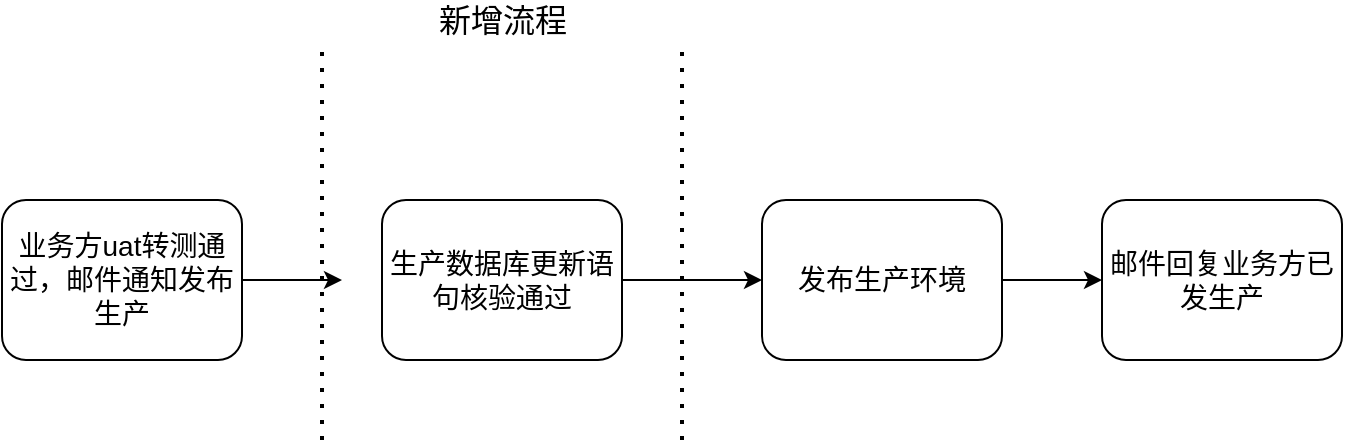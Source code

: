 <mxfile version="14.9.4" type="github">
  <diagram id="NyKh7jYhSJma8Dnq37jw" name="Page-1">
    <mxGraphModel dx="1298" dy="691" grid="1" gridSize="10" guides="1" tooltips="1" connect="1" arrows="1" fold="1" page="1" pageScale="1" pageWidth="827" pageHeight="1169" math="0" shadow="0">
      <root>
        <mxCell id="0" />
        <mxCell id="1" parent="0" />
        <mxCell id="RI50vxsG2orb1oKf74Yb-12" style="edgeStyle=orthogonalEdgeStyle;rounded=0;orthogonalLoop=1;jettySize=auto;html=1;fontSize=14;" edge="1" parent="1" source="RI50vxsG2orb1oKf74Yb-1">
          <mxGeometry relative="1" as="geometry">
            <mxPoint x="310" y="280" as="targetPoint" />
          </mxGeometry>
        </mxCell>
        <mxCell id="RI50vxsG2orb1oKf74Yb-1" value="业务方uat转测通过，邮件通知发布生产" style="rounded=1;whiteSpace=wrap;html=1;fontSize=14;" vertex="1" parent="1">
          <mxGeometry x="140" y="240" width="120" height="80" as="geometry" />
        </mxCell>
        <mxCell id="RI50vxsG2orb1oKf74Yb-13" value="" style="edgeStyle=orthogonalEdgeStyle;rounded=0;orthogonalLoop=1;jettySize=auto;html=1;fontSize=14;" edge="1" parent="1" source="RI50vxsG2orb1oKf74Yb-2" target="RI50vxsG2orb1oKf74Yb-6">
          <mxGeometry relative="1" as="geometry" />
        </mxCell>
        <mxCell id="RI50vxsG2orb1oKf74Yb-2" value="生产数据库更新语句核验通过" style="rounded=1;whiteSpace=wrap;html=1;fontSize=14;" vertex="1" parent="1">
          <mxGeometry x="330" y="240" width="120" height="80" as="geometry" />
        </mxCell>
        <mxCell id="RI50vxsG2orb1oKf74Yb-3" value="" style="endArrow=none;dashed=1;html=1;dashPattern=1 3;strokeWidth=2;" edge="1" parent="1">
          <mxGeometry width="50" height="50" relative="1" as="geometry">
            <mxPoint x="300" y="360" as="sourcePoint" />
            <mxPoint x="300" y="160" as="targetPoint" />
          </mxGeometry>
        </mxCell>
        <mxCell id="RI50vxsG2orb1oKf74Yb-4" value="" style="endArrow=none;dashed=1;html=1;dashPattern=1 3;strokeWidth=2;" edge="1" parent="1">
          <mxGeometry width="50" height="50" relative="1" as="geometry">
            <mxPoint x="480" y="360" as="sourcePoint" />
            <mxPoint x="480" y="160" as="targetPoint" />
          </mxGeometry>
        </mxCell>
        <mxCell id="RI50vxsG2orb1oKf74Yb-5" value="新增流程" style="text;html=1;align=center;verticalAlign=middle;resizable=0;points=[];autosize=1;strokeColor=none;fontSize=16;" vertex="1" parent="1">
          <mxGeometry x="350" y="140" width="80" height="20" as="geometry" />
        </mxCell>
        <mxCell id="RI50vxsG2orb1oKf74Yb-10" style="edgeStyle=orthogonalEdgeStyle;rounded=0;orthogonalLoop=1;jettySize=auto;html=1;entryX=0;entryY=0.5;entryDx=0;entryDy=0;" edge="1" parent="1" source="RI50vxsG2orb1oKf74Yb-6" target="RI50vxsG2orb1oKf74Yb-7">
          <mxGeometry relative="1" as="geometry" />
        </mxCell>
        <mxCell id="RI50vxsG2orb1oKf74Yb-6" value="发布生产环境" style="rounded=1;whiteSpace=wrap;html=1;fontSize=14;" vertex="1" parent="1">
          <mxGeometry x="520" y="240" width="120" height="80" as="geometry" />
        </mxCell>
        <mxCell id="RI50vxsG2orb1oKf74Yb-7" value="邮件回复业务方已发生产" style="rounded=1;whiteSpace=wrap;html=1;fontSize=14;" vertex="1" parent="1">
          <mxGeometry x="690" y="240" width="120" height="80" as="geometry" />
        </mxCell>
      </root>
    </mxGraphModel>
  </diagram>
</mxfile>
